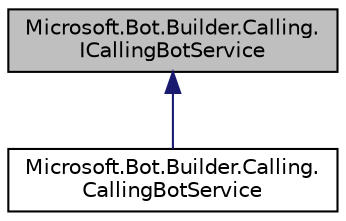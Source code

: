 digraph "Microsoft.Bot.Builder.Calling.ICallingBotService"
{
  edge [fontname="Helvetica",fontsize="10",labelfontname="Helvetica",labelfontsize="10"];
  node [fontname="Helvetica",fontsize="10",shape=record];
  Node1 [label="Microsoft.Bot.Builder.Calling.\lICallingBotService",height=0.2,width=0.4,color="black", fillcolor="grey75", style="filled", fontcolor="black"];
  Node1 -> Node2 [dir="back",color="midnightblue",fontsize="10",style="solid",fontname="Helvetica"];
  Node2 [label="Microsoft.Bot.Builder.Calling.\lCallingBotService",height=0.2,width=0.4,color="black", fillcolor="white", style="filled",URL="$da/d10/class_microsoft_1_1_bot_1_1_builder_1_1_calling_1_1_calling_bot_service.html"];
}
